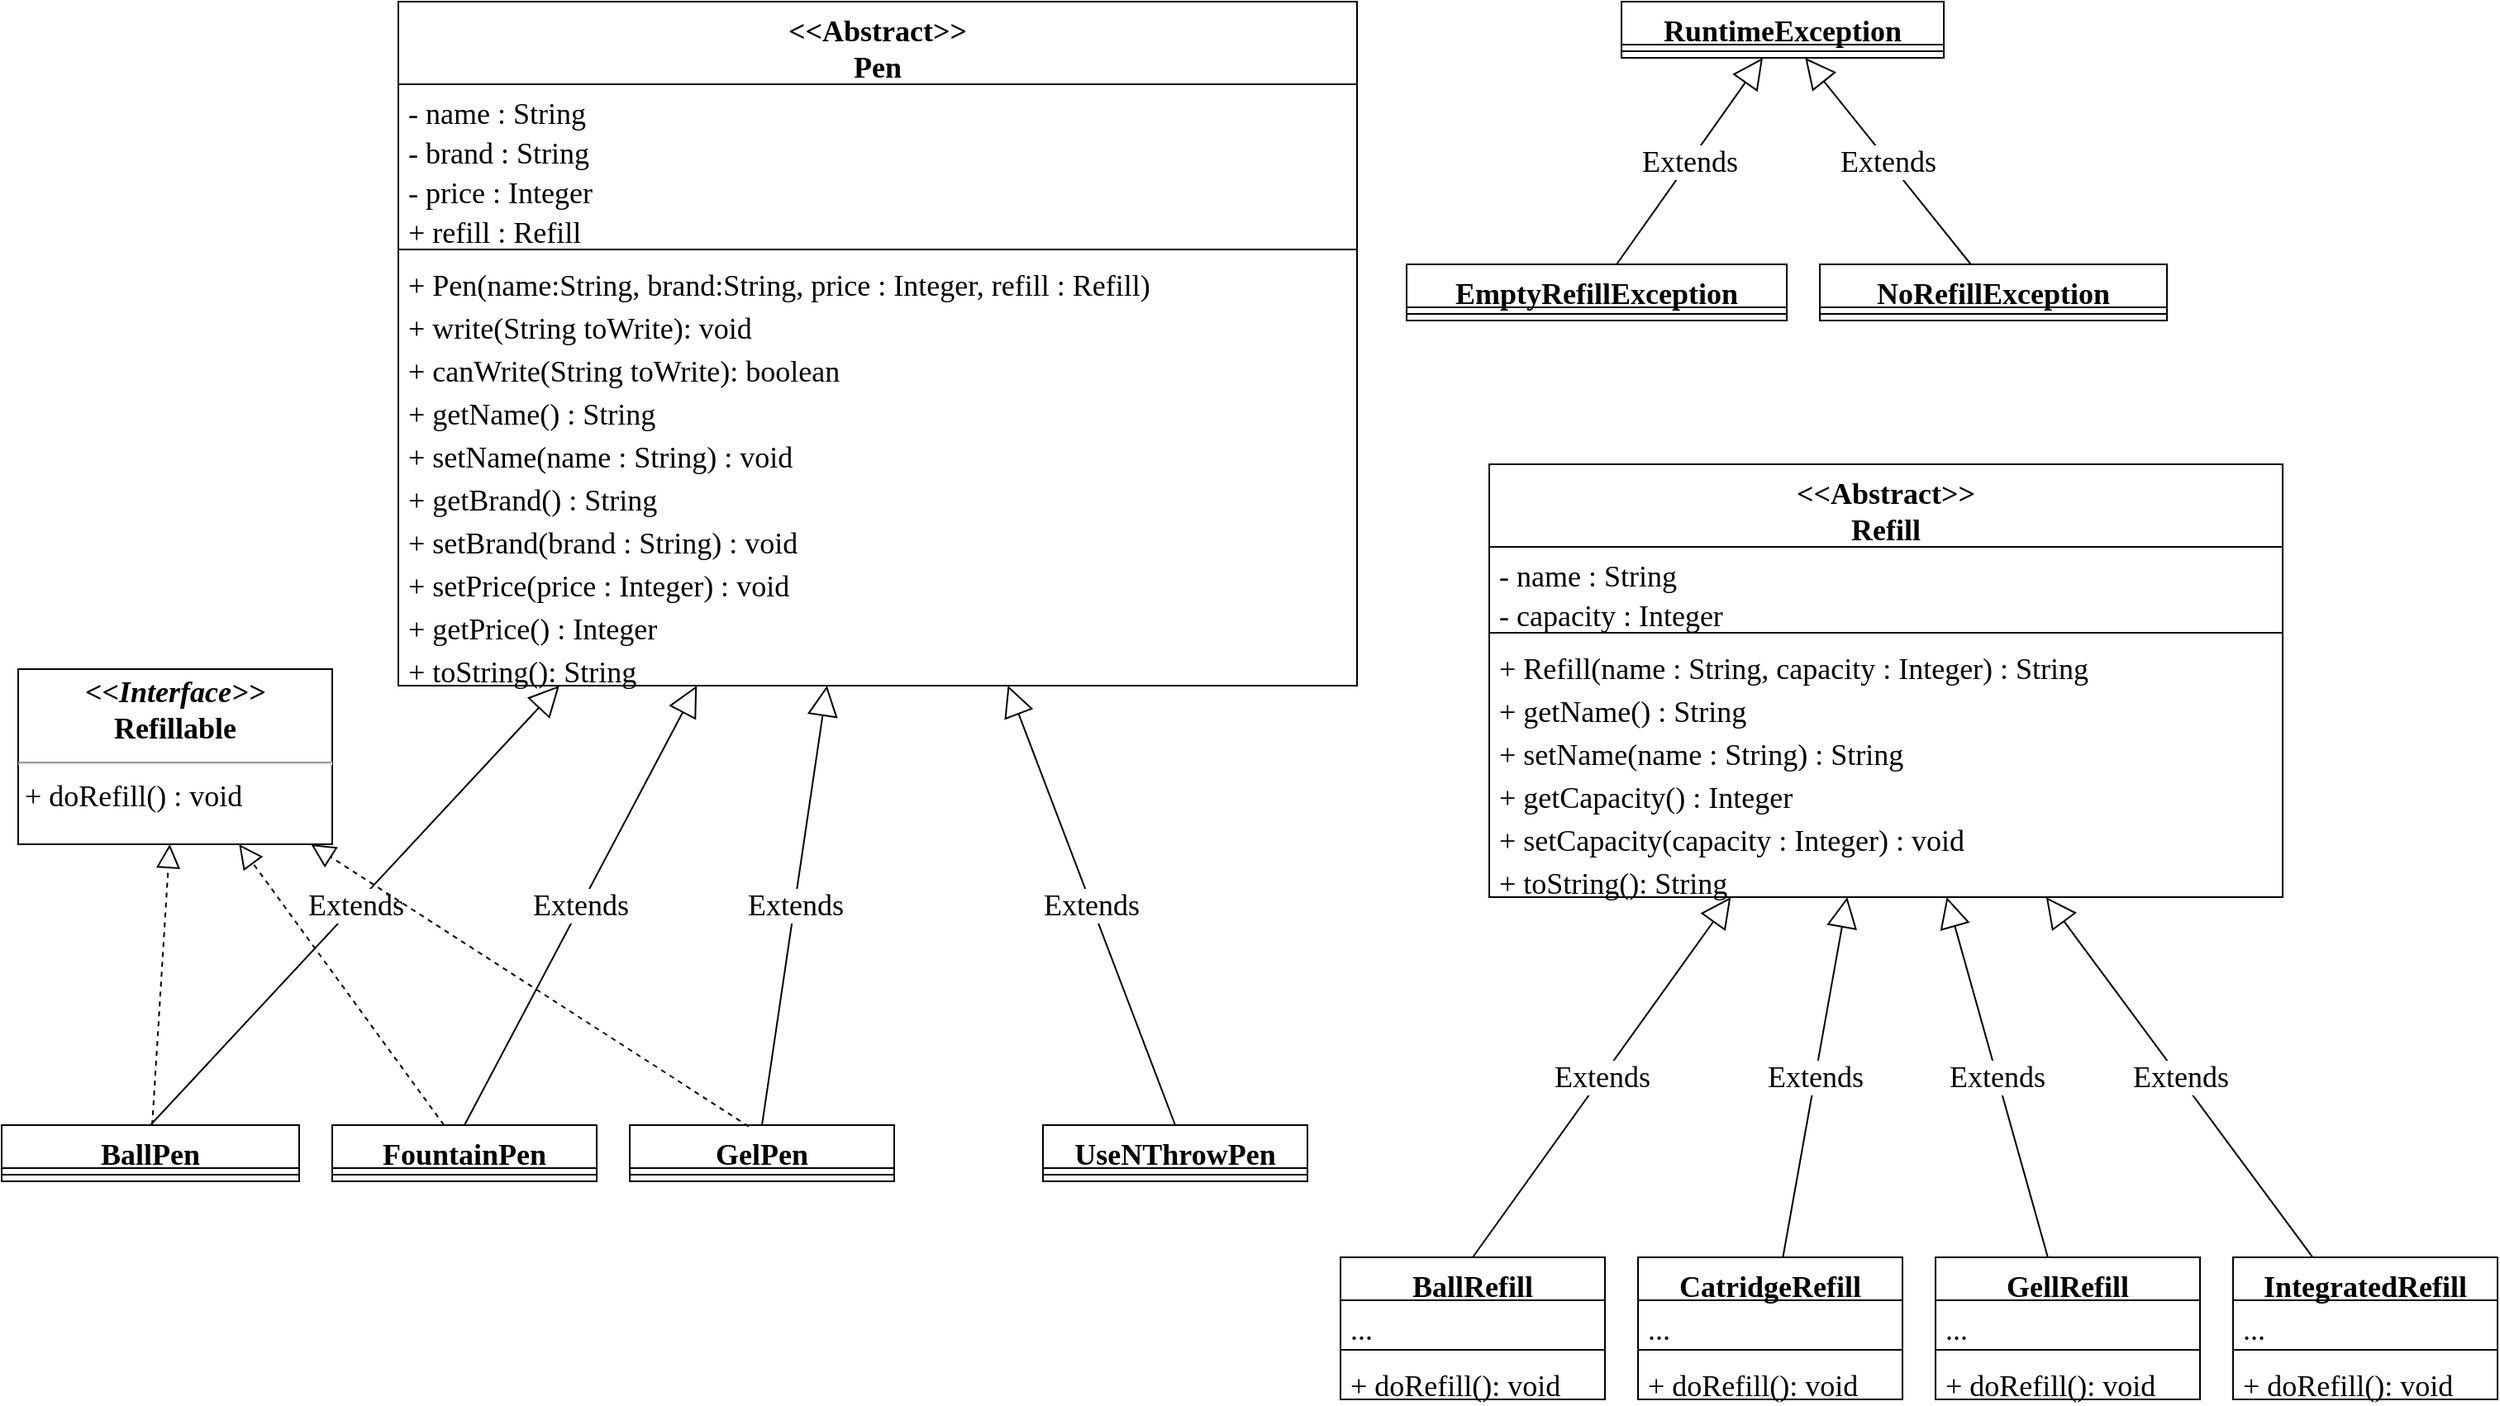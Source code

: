 <mxfile version="20.8.23" type="github">
  <diagram name="Page-1" id="5PYsFLLrcf5LegHmqbu3">
    <mxGraphModel dx="2206" dy="1163" grid="1" gridSize="10" guides="1" tooltips="1" connect="1" arrows="1" fold="1" page="1" pageScale="1" pageWidth="850" pageHeight="1100" math="0" shadow="0">
      <root>
        <mxCell id="0" />
        <mxCell id="1" parent="0" />
        <mxCell id="UVRq8ia7U5ipdbFmCf5v-1" value="&lt;&lt;Abstract&gt;&gt;&#xa;Pen" style="swimlane;fontStyle=1;align=center;verticalAlign=top;childLayout=stackLayout;horizontal=1;startSize=50;horizontalStack=0;resizeParent=1;resizeParentMax=0;resizeLast=0;collapsible=1;marginBottom=0;fontFamily=Verdana;fontSize=18;" parent="1" vertex="1">
          <mxGeometry x="400" y="40" width="580" height="414" as="geometry" />
        </mxCell>
        <mxCell id="UVRq8ia7U5ipdbFmCf5v-2" value="- name : String" style="text;strokeColor=none;fillColor=none;align=left;verticalAlign=top;spacingLeft=4;spacingRight=4;overflow=hidden;rotatable=0;points=[[0,0.5],[1,0.5]];portConstraint=eastwest;fontFamily=Verdana;fontSize=18;" parent="UVRq8ia7U5ipdbFmCf5v-1" vertex="1">
          <mxGeometry y="50" width="580" height="24" as="geometry" />
        </mxCell>
        <mxCell id="UVRq8ia7U5ipdbFmCf5v-6" value="- brand : String" style="text;strokeColor=none;fillColor=none;align=left;verticalAlign=top;spacingLeft=4;spacingRight=4;overflow=hidden;rotatable=0;points=[[0,0.5],[1,0.5]];portConstraint=eastwest;fontFamily=Verdana;fontSize=18;" parent="UVRq8ia7U5ipdbFmCf5v-1" vertex="1">
          <mxGeometry y="74" width="580" height="24" as="geometry" />
        </mxCell>
        <mxCell id="UVRq8ia7U5ipdbFmCf5v-9" value="- price : Integer" style="text;strokeColor=none;fillColor=none;align=left;verticalAlign=top;spacingLeft=4;spacingRight=4;overflow=hidden;rotatable=0;points=[[0,0.5],[1,0.5]];portConstraint=eastwest;fontFamily=Verdana;fontSize=18;" parent="UVRq8ia7U5ipdbFmCf5v-1" vertex="1">
          <mxGeometry y="98" width="580" height="24" as="geometry" />
        </mxCell>
        <mxCell id="UVRq8ia7U5ipdbFmCf5v-7" value="+ refill : Refill" style="text;strokeColor=none;fillColor=none;align=left;verticalAlign=top;spacingLeft=4;spacingRight=4;overflow=hidden;rotatable=0;points=[[0,0.5],[1,0.5]];portConstraint=eastwest;fontFamily=Verdana;fontSize=18;" parent="UVRq8ia7U5ipdbFmCf5v-1" vertex="1">
          <mxGeometry y="122" width="580" height="24" as="geometry" />
        </mxCell>
        <mxCell id="UVRq8ia7U5ipdbFmCf5v-3" value="" style="line;strokeWidth=1;fillColor=none;align=left;verticalAlign=middle;spacingTop=-1;spacingLeft=3;spacingRight=3;rotatable=0;labelPosition=right;points=[];portConstraint=eastwest;strokeColor=inherit;fontFamily=Verdana;fontSize=18;" parent="UVRq8ia7U5ipdbFmCf5v-1" vertex="1">
          <mxGeometry y="146" width="580" height="8" as="geometry" />
        </mxCell>
        <mxCell id="Yz0xnHHeIeZ-wLIu7A6q-3" value="+ Pen(name:String, brand:String, price : Integer, refill : Refill)" style="text;strokeColor=none;fillColor=none;align=left;verticalAlign=top;spacingLeft=4;spacingRight=4;overflow=hidden;rotatable=0;points=[[0,0.5],[1,0.5]];portConstraint=eastwest;fontFamily=Verdana;fontSize=18;" parent="UVRq8ia7U5ipdbFmCf5v-1" vertex="1">
          <mxGeometry y="154" width="580" height="26" as="geometry" />
        </mxCell>
        <mxCell id="Yz0xnHHeIeZ-wLIu7A6q-1" value="+ write(String toWrite): void" style="text;strokeColor=none;fillColor=none;align=left;verticalAlign=top;spacingLeft=4;spacingRight=4;overflow=hidden;rotatable=0;points=[[0,0.5],[1,0.5]];portConstraint=eastwest;fontFamily=Verdana;fontSize=18;" parent="UVRq8ia7U5ipdbFmCf5v-1" vertex="1">
          <mxGeometry y="180" width="580" height="26" as="geometry" />
        </mxCell>
        <mxCell id="Yz0xnHHeIeZ-wLIu7A6q-2" value="+ canWrite(String toWrite): boolean" style="text;strokeColor=none;fillColor=none;align=left;verticalAlign=top;spacingLeft=4;spacingRight=4;overflow=hidden;rotatable=0;points=[[0,0.5],[1,0.5]];portConstraint=eastwest;fontFamily=Verdana;fontSize=18;" parent="UVRq8ia7U5ipdbFmCf5v-1" vertex="1">
          <mxGeometry y="206" width="580" height="26" as="geometry" />
        </mxCell>
        <mxCell id="Yz0xnHHeIeZ-wLIu7A6q-7" value="+ getName() : String" style="text;strokeColor=none;fillColor=none;align=left;verticalAlign=top;spacingLeft=4;spacingRight=4;overflow=hidden;rotatable=0;points=[[0,0.5],[1,0.5]];portConstraint=eastwest;fontFamily=Verdana;fontSize=18;" parent="UVRq8ia7U5ipdbFmCf5v-1" vertex="1">
          <mxGeometry y="232" width="580" height="26" as="geometry" />
        </mxCell>
        <mxCell id="UVRq8ia7U5ipdbFmCf5v-10" value="+ setName(name : String) : void" style="text;strokeColor=none;fillColor=none;align=left;verticalAlign=top;spacingLeft=4;spacingRight=4;overflow=hidden;rotatable=0;points=[[0,0.5],[1,0.5]];portConstraint=eastwest;fontFamily=Verdana;fontSize=18;" parent="UVRq8ia7U5ipdbFmCf5v-1" vertex="1">
          <mxGeometry y="258" width="580" height="26" as="geometry" />
        </mxCell>
        <mxCell id="Yz0xnHHeIeZ-wLIu7A6q-8" value="+ getBrand() : String" style="text;strokeColor=none;fillColor=none;align=left;verticalAlign=top;spacingLeft=4;spacingRight=4;overflow=hidden;rotatable=0;points=[[0,0.5],[1,0.5]];portConstraint=eastwest;fontFamily=Verdana;fontSize=18;" parent="UVRq8ia7U5ipdbFmCf5v-1" vertex="1">
          <mxGeometry y="284" width="580" height="26" as="geometry" />
        </mxCell>
        <mxCell id="Yz0xnHHeIeZ-wLIu7A6q-10" value="+ setBrand(brand : String) : void" style="text;strokeColor=none;fillColor=none;align=left;verticalAlign=top;spacingLeft=4;spacingRight=4;overflow=hidden;rotatable=0;points=[[0,0.5],[1,0.5]];portConstraint=eastwest;fontFamily=Verdana;fontSize=18;" parent="UVRq8ia7U5ipdbFmCf5v-1" vertex="1">
          <mxGeometry y="310" width="580" height="26" as="geometry" />
        </mxCell>
        <mxCell id="Yz0xnHHeIeZ-wLIu7A6q-11" value="+ setPrice(price : Integer) : void" style="text;strokeColor=none;fillColor=none;align=left;verticalAlign=top;spacingLeft=4;spacingRight=4;overflow=hidden;rotatable=0;points=[[0,0.5],[1,0.5]];portConstraint=eastwest;fontFamily=Verdana;fontSize=18;" parent="UVRq8ia7U5ipdbFmCf5v-1" vertex="1">
          <mxGeometry y="336" width="580" height="26" as="geometry" />
        </mxCell>
        <mxCell id="Yz0xnHHeIeZ-wLIu7A6q-9" value="+ getPrice() : Integer" style="text;strokeColor=none;fillColor=none;align=left;verticalAlign=top;spacingLeft=4;spacingRight=4;overflow=hidden;rotatable=0;points=[[0,0.5],[1,0.5]];portConstraint=eastwest;fontFamily=Verdana;fontSize=18;" parent="UVRq8ia7U5ipdbFmCf5v-1" vertex="1">
          <mxGeometry y="362" width="580" height="26" as="geometry" />
        </mxCell>
        <mxCell id="UVRq8ia7U5ipdbFmCf5v-11" value="+ toString(): String" style="text;strokeColor=none;fillColor=none;align=left;verticalAlign=top;spacingLeft=4;spacingRight=4;overflow=hidden;rotatable=0;points=[[0,0.5],[1,0.5]];portConstraint=eastwest;fontFamily=Verdana;fontSize=18;" parent="UVRq8ia7U5ipdbFmCf5v-1" vertex="1">
          <mxGeometry y="388" width="580" height="26" as="geometry" />
        </mxCell>
        <mxCell id="UVRq8ia7U5ipdbFmCf5v-12" value="BallPen" style="swimlane;fontStyle=1;align=center;verticalAlign=top;childLayout=stackLayout;horizontal=1;startSize=26;horizontalStack=0;resizeParent=1;resizeParentMax=0;resizeLast=0;collapsible=1;marginBottom=0;fontFamily=Verdana;fontSize=18;" parent="1" vertex="1">
          <mxGeometry x="160" y="720" width="180" height="34" as="geometry" />
        </mxCell>
        <mxCell id="UVRq8ia7U5ipdbFmCf5v-14" value="" style="line;strokeWidth=1;fillColor=none;align=left;verticalAlign=middle;spacingTop=-1;spacingLeft=3;spacingRight=3;rotatable=0;labelPosition=right;points=[];portConstraint=eastwest;strokeColor=inherit;fontFamily=Verdana;fontSize=18;" parent="UVRq8ia7U5ipdbFmCf5v-12" vertex="1">
          <mxGeometry y="26" width="180" height="8" as="geometry" />
        </mxCell>
        <mxCell id="UVRq8ia7U5ipdbFmCf5v-16" value="Extends" style="endArrow=block;endSize=16;endFill=0;html=1;rounded=0;exitX=0.5;exitY=0;exitDx=0;exitDy=0;fontFamily=Verdana;fontSize=18;" parent="1" source="UVRq8ia7U5ipdbFmCf5v-12" target="UVRq8ia7U5ipdbFmCf5v-1" edge="1">
          <mxGeometry width="160" relative="1" as="geometry">
            <mxPoint x="90" y="570" as="sourcePoint" />
            <mxPoint x="250" y="570" as="targetPoint" />
          </mxGeometry>
        </mxCell>
        <mxCell id="UVRq8ia7U5ipdbFmCf5v-17" value="FountainPen" style="swimlane;fontStyle=1;align=center;verticalAlign=top;childLayout=stackLayout;horizontal=1;startSize=26;horizontalStack=0;resizeParent=1;resizeParentMax=0;resizeLast=0;collapsible=1;marginBottom=0;fontFamily=Verdana;fontSize=18;" parent="1" vertex="1">
          <mxGeometry x="360" y="720" width="160" height="34" as="geometry" />
        </mxCell>
        <mxCell id="UVRq8ia7U5ipdbFmCf5v-19" value="" style="line;strokeWidth=1;fillColor=none;align=left;verticalAlign=middle;spacingTop=-1;spacingLeft=3;spacingRight=3;rotatable=0;labelPosition=right;points=[];portConstraint=eastwest;strokeColor=inherit;fontFamily=Verdana;fontSize=18;" parent="UVRq8ia7U5ipdbFmCf5v-17" vertex="1">
          <mxGeometry y="26" width="160" height="8" as="geometry" />
        </mxCell>
        <mxCell id="UVRq8ia7U5ipdbFmCf5v-21" value="GelPen" style="swimlane;fontStyle=1;align=center;verticalAlign=top;childLayout=stackLayout;horizontal=1;startSize=26;horizontalStack=0;resizeParent=1;resizeParentMax=0;resizeLast=0;collapsible=1;marginBottom=0;fontFamily=Verdana;fontSize=18;" parent="1" vertex="1">
          <mxGeometry x="540" y="720" width="160" height="34" as="geometry" />
        </mxCell>
        <mxCell id="UVRq8ia7U5ipdbFmCf5v-23" value="" style="line;strokeWidth=1;fillColor=none;align=left;verticalAlign=middle;spacingTop=-1;spacingLeft=3;spacingRight=3;rotatable=0;labelPosition=right;points=[];portConstraint=eastwest;strokeColor=inherit;fontFamily=Verdana;fontSize=18;" parent="UVRq8ia7U5ipdbFmCf5v-21" vertex="1">
          <mxGeometry y="26" width="160" height="8" as="geometry" />
        </mxCell>
        <mxCell id="UVRq8ia7U5ipdbFmCf5v-25" value="UseNThrowPen" style="swimlane;fontStyle=1;align=center;verticalAlign=top;childLayout=stackLayout;horizontal=1;startSize=26;horizontalStack=0;resizeParent=1;resizeParentMax=0;resizeLast=0;collapsible=1;marginBottom=0;fontFamily=Verdana;fontSize=18;" parent="1" vertex="1">
          <mxGeometry x="790" y="720" width="160" height="34" as="geometry" />
        </mxCell>
        <mxCell id="UVRq8ia7U5ipdbFmCf5v-27" value="" style="line;strokeWidth=1;fillColor=none;align=left;verticalAlign=middle;spacingTop=-1;spacingLeft=3;spacingRight=3;rotatable=0;labelPosition=right;points=[];portConstraint=eastwest;strokeColor=inherit;fontFamily=Verdana;fontSize=18;" parent="UVRq8ia7U5ipdbFmCf5v-25" vertex="1">
          <mxGeometry y="26" width="160" height="8" as="geometry" />
        </mxCell>
        <mxCell id="UVRq8ia7U5ipdbFmCf5v-29" value="Extends" style="endArrow=block;endSize=16;endFill=0;html=1;rounded=0;exitX=0.5;exitY=0;exitDx=0;exitDy=0;fontFamily=Verdana;fontSize=18;" parent="1" source="UVRq8ia7U5ipdbFmCf5v-17" target="UVRq8ia7U5ipdbFmCf5v-1" edge="1">
          <mxGeometry width="160" relative="1" as="geometry">
            <mxPoint x="240" y="430" as="sourcePoint" />
            <mxPoint x="720" y="290" as="targetPoint" />
          </mxGeometry>
        </mxCell>
        <mxCell id="UVRq8ia7U5ipdbFmCf5v-30" value="Extends" style="endArrow=block;endSize=16;endFill=0;html=1;rounded=0;fontFamily=Verdana;exitX=0.5;exitY=0;exitDx=0;exitDy=0;fontSize=18;" parent="1" source="UVRq8ia7U5ipdbFmCf5v-21" target="UVRq8ia7U5ipdbFmCf5v-1" edge="1">
          <mxGeometry width="160" relative="1" as="geometry">
            <mxPoint x="560" y="410" as="sourcePoint" />
            <mxPoint x="400" y="260" as="targetPoint" />
          </mxGeometry>
        </mxCell>
        <mxCell id="UVRq8ia7U5ipdbFmCf5v-31" value="Extends" style="endArrow=block;endSize=16;endFill=0;html=1;rounded=0;fontFamily=Verdana;exitX=0.5;exitY=0;exitDx=0;exitDy=0;fontSize=18;" parent="1" source="UVRq8ia7U5ipdbFmCf5v-25" target="UVRq8ia7U5ipdbFmCf5v-1" edge="1">
          <mxGeometry width="160" relative="1" as="geometry">
            <mxPoint x="740" y="410" as="sourcePoint" />
            <mxPoint x="731" y="262" as="targetPoint" />
          </mxGeometry>
        </mxCell>
        <mxCell id="UVRq8ia7U5ipdbFmCf5v-34" value="&lt;p style=&quot;margin: 4px 0px 0px; text-align: center; font-size: 18px;&quot;&gt;&lt;i style=&quot;font-size: 18px;&quot;&gt;&lt;b style=&quot;font-size: 18px;&quot;&gt;&amp;lt;&amp;lt;Interface&amp;gt;&amp;gt;&lt;/b&gt;&lt;/i&gt;&lt;br style=&quot;font-size: 18px;&quot;&gt;&lt;b style=&quot;font-size: 18px;&quot;&gt;Refillable&lt;/b&gt;&lt;/p&gt;&lt;hr style=&quot;font-size: 18px;&quot;&gt;&lt;p style=&quot;margin: 0px 0px 0px 4px; font-size: 18px;&quot;&gt;+ doRefill() : void&lt;br style=&quot;font-size: 18px;&quot;&gt;&lt;br style=&quot;font-size: 18px;&quot;&gt;&lt;/p&gt;" style="verticalAlign=top;align=left;overflow=fill;fontSize=18;fontFamily=Verdana;html=1;" parent="1" vertex="1">
          <mxGeometry x="170" y="444" width="190" height="106" as="geometry" />
        </mxCell>
        <mxCell id="UVRq8ia7U5ipdbFmCf5v-35" value="" style="endArrow=block;dashed=1;endFill=0;endSize=12;html=1;rounded=0;fontFamily=Verdana;fontSize=18;" parent="1" source="UVRq8ia7U5ipdbFmCf5v-12" target="UVRq8ia7U5ipdbFmCf5v-34" edge="1">
          <mxGeometry width="160" relative="1" as="geometry">
            <mxPoint x="340" y="390" as="sourcePoint" />
            <mxPoint x="500" y="390" as="targetPoint" />
          </mxGeometry>
        </mxCell>
        <mxCell id="UVRq8ia7U5ipdbFmCf5v-37" value="" style="endArrow=block;dashed=1;endFill=0;endSize=12;html=1;rounded=0;fontFamily=Verdana;fontSize=18;" parent="1" source="UVRq8ia7U5ipdbFmCf5v-17" target="UVRq8ia7U5ipdbFmCf5v-34" edge="1">
          <mxGeometry width="160" relative="1" as="geometry">
            <mxPoint x="400" y="410" as="sourcePoint" />
            <mxPoint x="500" y="390" as="targetPoint" />
          </mxGeometry>
        </mxCell>
        <mxCell id="UVRq8ia7U5ipdbFmCf5v-38" value="" style="endArrow=block;dashed=1;endFill=0;endSize=12;html=1;rounded=0;exitX=0.45;exitY=0.023;exitDx=0;exitDy=0;exitPerimeter=0;fontFamily=Verdana;fontSize=18;" parent="1" source="UVRq8ia7U5ipdbFmCf5v-21" target="UVRq8ia7U5ipdbFmCf5v-34" edge="1">
          <mxGeometry width="160" relative="1" as="geometry">
            <mxPoint x="340" y="390" as="sourcePoint" />
            <mxPoint x="190" y="110" as="targetPoint" />
          </mxGeometry>
        </mxCell>
        <mxCell id="UVRq8ia7U5ipdbFmCf5v-41" value="&lt;&lt;Abstract&gt;&gt;&#xa;Refill" style="swimlane;fontStyle=1;align=center;verticalAlign=top;childLayout=stackLayout;horizontal=1;startSize=50;horizontalStack=0;resizeParent=1;resizeParentMax=0;resizeLast=0;collapsible=1;marginBottom=0;fontFamily=Verdana;fontSize=18;" parent="1" vertex="1">
          <mxGeometry x="1060" y="320" width="480" height="262" as="geometry" />
        </mxCell>
        <mxCell id="UVRq8ia7U5ipdbFmCf5v-42" value="- name : String&#xa;" style="text;strokeColor=none;fillColor=none;align=left;verticalAlign=top;spacingLeft=4;spacingRight=4;overflow=hidden;rotatable=0;points=[[0,0.5],[1,0.5]];portConstraint=eastwest;fontFamily=Verdana;fontSize=18;" parent="UVRq8ia7U5ipdbFmCf5v-41" vertex="1">
          <mxGeometry y="50" width="480" height="24" as="geometry" />
        </mxCell>
        <mxCell id="Yz0xnHHeIeZ-wLIu7A6q-12" value="- capacity : Integer" style="text;strokeColor=none;fillColor=none;align=left;verticalAlign=top;spacingLeft=4;spacingRight=4;overflow=hidden;rotatable=0;points=[[0,0.5],[1,0.5]];portConstraint=eastwest;fontFamily=Verdana;fontSize=18;" parent="UVRq8ia7U5ipdbFmCf5v-41" vertex="1">
          <mxGeometry y="74" width="480" height="24" as="geometry" />
        </mxCell>
        <mxCell id="UVRq8ia7U5ipdbFmCf5v-46" value="" style="line;strokeWidth=1;fillColor=none;align=left;verticalAlign=middle;spacingTop=-1;spacingLeft=3;spacingRight=3;rotatable=0;labelPosition=right;points=[];portConstraint=eastwest;strokeColor=inherit;fontFamily=Verdana;fontSize=18;" parent="UVRq8ia7U5ipdbFmCf5v-41" vertex="1">
          <mxGeometry y="98" width="480" height="8" as="geometry" />
        </mxCell>
        <mxCell id="UVRq8ia7U5ipdbFmCf5v-47" value="+ Refill(name : String, capacity : Integer) : String " style="text;strokeColor=none;fillColor=none;align=left;verticalAlign=top;spacingLeft=4;spacingRight=4;overflow=hidden;rotatable=0;points=[[0,0.5],[1,0.5]];portConstraint=eastwest;fontFamily=Verdana;fontSize=18;" parent="UVRq8ia7U5ipdbFmCf5v-41" vertex="1">
          <mxGeometry y="106" width="480" height="26" as="geometry" />
        </mxCell>
        <mxCell id="Yz0xnHHeIeZ-wLIu7A6q-16" value="+ getName() : String " style="text;strokeColor=none;fillColor=none;align=left;verticalAlign=top;spacingLeft=4;spacingRight=4;overflow=hidden;rotatable=0;points=[[0,0.5],[1,0.5]];portConstraint=eastwest;fontFamily=Verdana;fontSize=18;" parent="UVRq8ia7U5ipdbFmCf5v-41" vertex="1">
          <mxGeometry y="132" width="480" height="26" as="geometry" />
        </mxCell>
        <mxCell id="Yz0xnHHeIeZ-wLIu7A6q-13" value="+ setName(name : String) : String " style="text;strokeColor=none;fillColor=none;align=left;verticalAlign=top;spacingLeft=4;spacingRight=4;overflow=hidden;rotatable=0;points=[[0,0.5],[1,0.5]];portConstraint=eastwest;fontFamily=Verdana;fontSize=18;" parent="UVRq8ia7U5ipdbFmCf5v-41" vertex="1">
          <mxGeometry y="158" width="480" height="26" as="geometry" />
        </mxCell>
        <mxCell id="Yz0xnHHeIeZ-wLIu7A6q-14" value="+ getCapacity() : Integer " style="text;strokeColor=none;fillColor=none;align=left;verticalAlign=top;spacingLeft=4;spacingRight=4;overflow=hidden;rotatable=0;points=[[0,0.5],[1,0.5]];portConstraint=eastwest;fontFamily=Verdana;fontSize=18;" parent="UVRq8ia7U5ipdbFmCf5v-41" vertex="1">
          <mxGeometry y="184" width="480" height="26" as="geometry" />
        </mxCell>
        <mxCell id="Yz0xnHHeIeZ-wLIu7A6q-15" value="+ setCapacity(capacity : Integer) : void " style="text;strokeColor=none;fillColor=none;align=left;verticalAlign=top;spacingLeft=4;spacingRight=4;overflow=hidden;rotatable=0;points=[[0,0.5],[1,0.5]];portConstraint=eastwest;fontFamily=Verdana;fontSize=18;" parent="UVRq8ia7U5ipdbFmCf5v-41" vertex="1">
          <mxGeometry y="210" width="480" height="26" as="geometry" />
        </mxCell>
        <mxCell id="UVRq8ia7U5ipdbFmCf5v-48" value="+ toString(): String" style="text;strokeColor=none;fillColor=none;align=left;verticalAlign=top;spacingLeft=4;spacingRight=4;overflow=hidden;rotatable=0;points=[[0,0.5],[1,0.5]];portConstraint=eastwest;fontFamily=Verdana;fontSize=18;" parent="UVRq8ia7U5ipdbFmCf5v-41" vertex="1">
          <mxGeometry y="236" width="480" height="26" as="geometry" />
        </mxCell>
        <mxCell id="UVRq8ia7U5ipdbFmCf5v-49" value="BallRefill" style="swimlane;fontStyle=1;align=center;verticalAlign=top;childLayout=stackLayout;horizontal=1;startSize=26;horizontalStack=0;resizeParent=1;resizeParentMax=0;resizeLast=0;collapsible=1;marginBottom=0;fontFamily=Verdana;fontSize=18;" parent="1" vertex="1">
          <mxGeometry x="970" y="800" width="160" height="86" as="geometry" />
        </mxCell>
        <mxCell id="UVRq8ia7U5ipdbFmCf5v-50" value="..." style="text;strokeColor=none;fillColor=none;align=left;verticalAlign=top;spacingLeft=4;spacingRight=4;overflow=hidden;rotatable=0;points=[[0,0.5],[1,0.5]];portConstraint=eastwest;fontFamily=Verdana;fontSize=18;" parent="UVRq8ia7U5ipdbFmCf5v-49" vertex="1">
          <mxGeometry y="26" width="160" height="26" as="geometry" />
        </mxCell>
        <mxCell id="UVRq8ia7U5ipdbFmCf5v-51" value="" style="line;strokeWidth=1;fillColor=none;align=left;verticalAlign=middle;spacingTop=-1;spacingLeft=3;spacingRight=3;rotatable=0;labelPosition=right;points=[];portConstraint=eastwest;strokeColor=inherit;fontFamily=Verdana;fontSize=18;" parent="UVRq8ia7U5ipdbFmCf5v-49" vertex="1">
          <mxGeometry y="52" width="160" height="8" as="geometry" />
        </mxCell>
        <mxCell id="UVRq8ia7U5ipdbFmCf5v-52" value="+ doRefill(): void" style="text;strokeColor=none;fillColor=none;align=left;verticalAlign=top;spacingLeft=4;spacingRight=4;overflow=hidden;rotatable=0;points=[[0,0.5],[1,0.5]];portConstraint=eastwest;fontFamily=Verdana;fontSize=18;" parent="UVRq8ia7U5ipdbFmCf5v-49" vertex="1">
          <mxGeometry y="60" width="160" height="26" as="geometry" />
        </mxCell>
        <mxCell id="UVRq8ia7U5ipdbFmCf5v-53" value="Extends" style="endArrow=block;endSize=16;endFill=0;html=1;rounded=0;exitX=0.5;exitY=0;exitDx=0;exitDy=0;fontFamily=Verdana;fontSize=18;" parent="1" source="UVRq8ia7U5ipdbFmCf5v-49" target="UVRq8ia7U5ipdbFmCf5v-41" edge="1">
          <mxGeometry width="160" relative="1" as="geometry">
            <mxPoint x="1490" y="560" as="sourcePoint" />
            <mxPoint x="1650" y="560" as="targetPoint" />
          </mxGeometry>
        </mxCell>
        <mxCell id="UVRq8ia7U5ipdbFmCf5v-54" value="CatridgeRefill" style="swimlane;fontStyle=1;align=center;verticalAlign=top;childLayout=stackLayout;horizontal=1;startSize=26;horizontalStack=0;resizeParent=1;resizeParentMax=0;resizeLast=0;collapsible=1;marginBottom=0;fontFamily=Verdana;fontSize=18;" parent="1" vertex="1">
          <mxGeometry x="1150" y="800" width="160" height="86" as="geometry" />
        </mxCell>
        <mxCell id="UVRq8ia7U5ipdbFmCf5v-55" value="..." style="text;strokeColor=none;fillColor=none;align=left;verticalAlign=top;spacingLeft=4;spacingRight=4;overflow=hidden;rotatable=0;points=[[0,0.5],[1,0.5]];portConstraint=eastwest;fontFamily=Verdana;fontSize=18;" parent="UVRq8ia7U5ipdbFmCf5v-54" vertex="1">
          <mxGeometry y="26" width="160" height="26" as="geometry" />
        </mxCell>
        <mxCell id="UVRq8ia7U5ipdbFmCf5v-56" value="" style="line;strokeWidth=1;fillColor=none;align=left;verticalAlign=middle;spacingTop=-1;spacingLeft=3;spacingRight=3;rotatable=0;labelPosition=right;points=[];portConstraint=eastwest;strokeColor=inherit;fontFamily=Verdana;fontSize=18;" parent="UVRq8ia7U5ipdbFmCf5v-54" vertex="1">
          <mxGeometry y="52" width="160" height="8" as="geometry" />
        </mxCell>
        <mxCell id="UVRq8ia7U5ipdbFmCf5v-57" value="+ doRefill(): void" style="text;strokeColor=none;fillColor=none;align=left;verticalAlign=top;spacingLeft=4;spacingRight=4;overflow=hidden;rotatable=0;points=[[0,0.5],[1,0.5]];portConstraint=eastwest;fontFamily=Verdana;fontSize=18;" parent="UVRq8ia7U5ipdbFmCf5v-54" vertex="1">
          <mxGeometry y="60" width="160" height="26" as="geometry" />
        </mxCell>
        <mxCell id="UVRq8ia7U5ipdbFmCf5v-58" value="GellRefill" style="swimlane;fontStyle=1;align=center;verticalAlign=top;childLayout=stackLayout;horizontal=1;startSize=26;horizontalStack=0;resizeParent=1;resizeParentMax=0;resizeLast=0;collapsible=1;marginBottom=0;fontFamily=Verdana;fontSize=18;" parent="1" vertex="1">
          <mxGeometry x="1330" y="800" width="160" height="86" as="geometry" />
        </mxCell>
        <mxCell id="UVRq8ia7U5ipdbFmCf5v-59" value="..." style="text;strokeColor=none;fillColor=none;align=left;verticalAlign=top;spacingLeft=4;spacingRight=4;overflow=hidden;rotatable=0;points=[[0,0.5],[1,0.5]];portConstraint=eastwest;fontFamily=Verdana;fontSize=18;" parent="UVRq8ia7U5ipdbFmCf5v-58" vertex="1">
          <mxGeometry y="26" width="160" height="26" as="geometry" />
        </mxCell>
        <mxCell id="UVRq8ia7U5ipdbFmCf5v-60" value="" style="line;strokeWidth=1;fillColor=none;align=left;verticalAlign=middle;spacingTop=-1;spacingLeft=3;spacingRight=3;rotatable=0;labelPosition=right;points=[];portConstraint=eastwest;strokeColor=inherit;fontFamily=Verdana;fontSize=18;" parent="UVRq8ia7U5ipdbFmCf5v-58" vertex="1">
          <mxGeometry y="52" width="160" height="8" as="geometry" />
        </mxCell>
        <mxCell id="UVRq8ia7U5ipdbFmCf5v-61" value="+ doRefill(): void" style="text;strokeColor=none;fillColor=none;align=left;verticalAlign=top;spacingLeft=4;spacingRight=4;overflow=hidden;rotatable=0;points=[[0,0.5],[1,0.5]];portConstraint=eastwest;fontFamily=Verdana;fontSize=18;" parent="UVRq8ia7U5ipdbFmCf5v-58" vertex="1">
          <mxGeometry y="60" width="160" height="26" as="geometry" />
        </mxCell>
        <mxCell id="UVRq8ia7U5ipdbFmCf5v-62" value="IntegratedRefill" style="swimlane;fontStyle=1;align=center;verticalAlign=top;childLayout=stackLayout;horizontal=1;startSize=26;horizontalStack=0;resizeParent=1;resizeParentMax=0;resizeLast=0;collapsible=1;marginBottom=0;fontFamily=Verdana;fontSize=18;" parent="1" vertex="1">
          <mxGeometry x="1510" y="800" width="160" height="86" as="geometry" />
        </mxCell>
        <mxCell id="UVRq8ia7U5ipdbFmCf5v-63" value="..." style="text;strokeColor=none;fillColor=none;align=left;verticalAlign=top;spacingLeft=4;spacingRight=4;overflow=hidden;rotatable=0;points=[[0,0.5],[1,0.5]];portConstraint=eastwest;fontFamily=Verdana;fontSize=18;" parent="UVRq8ia7U5ipdbFmCf5v-62" vertex="1">
          <mxGeometry y="26" width="160" height="26" as="geometry" />
        </mxCell>
        <mxCell id="UVRq8ia7U5ipdbFmCf5v-64" value="" style="line;strokeWidth=1;fillColor=none;align=left;verticalAlign=middle;spacingTop=-1;spacingLeft=3;spacingRight=3;rotatable=0;labelPosition=right;points=[];portConstraint=eastwest;strokeColor=inherit;fontFamily=Verdana;fontSize=18;" parent="UVRq8ia7U5ipdbFmCf5v-62" vertex="1">
          <mxGeometry y="52" width="160" height="8" as="geometry" />
        </mxCell>
        <mxCell id="UVRq8ia7U5ipdbFmCf5v-65" value="+ doRefill(): void" style="text;strokeColor=none;fillColor=none;align=left;verticalAlign=top;spacingLeft=4;spacingRight=4;overflow=hidden;rotatable=0;points=[[0,0.5],[1,0.5]];portConstraint=eastwest;fontFamily=Verdana;fontSize=18;" parent="UVRq8ia7U5ipdbFmCf5v-62" vertex="1">
          <mxGeometry y="60" width="160" height="26" as="geometry" />
        </mxCell>
        <mxCell id="UVRq8ia7U5ipdbFmCf5v-66" value="Extends" style="endArrow=block;endSize=16;endFill=0;html=1;rounded=0;fontFamily=Verdana;fontSize=18;" parent="1" source="UVRq8ia7U5ipdbFmCf5v-54" target="UVRq8ia7U5ipdbFmCf5v-41" edge="1">
          <mxGeometry width="160" relative="1" as="geometry">
            <mxPoint x="1370" y="550" as="sourcePoint" />
            <mxPoint x="1495" y="454" as="targetPoint" />
          </mxGeometry>
        </mxCell>
        <mxCell id="UVRq8ia7U5ipdbFmCf5v-67" value="Extends" style="endArrow=block;endSize=16;endFill=0;html=1;rounded=0;fontFamily=Verdana;fontSize=18;" parent="1" source="UVRq8ia7U5ipdbFmCf5v-58" target="UVRq8ia7U5ipdbFmCf5v-41" edge="1">
          <mxGeometry width="160" relative="1" as="geometry">
            <mxPoint x="1555" y="550" as="sourcePoint" />
            <mxPoint x="1567" y="454" as="targetPoint" />
          </mxGeometry>
        </mxCell>
        <mxCell id="UVRq8ia7U5ipdbFmCf5v-68" value="Extends" style="endArrow=block;endSize=16;endFill=0;html=1;rounded=0;fontFamily=Verdana;fontSize=18;" parent="1" source="UVRq8ia7U5ipdbFmCf5v-62" target="UVRq8ia7U5ipdbFmCf5v-41" edge="1">
          <mxGeometry width="160" relative="1" as="geometry">
            <mxPoint x="1565" y="560" as="sourcePoint" />
            <mxPoint x="1577" y="464" as="targetPoint" />
          </mxGeometry>
        </mxCell>
        <mxCell id="Yz0xnHHeIeZ-wLIu7A6q-20" value="NoRefillException" style="swimlane;fontStyle=1;align=center;verticalAlign=top;childLayout=stackLayout;horizontal=1;startSize=26;horizontalStack=0;resizeParent=1;resizeParentMax=0;resizeLast=0;collapsible=1;marginBottom=0;fontFamily=Verdana;fontSize=18;" parent="1" vertex="1">
          <mxGeometry x="1260" y="199" width="210" height="34" as="geometry" />
        </mxCell>
        <mxCell id="Yz0xnHHeIeZ-wLIu7A6q-22" value="" style="line;strokeWidth=1;fillColor=none;align=left;verticalAlign=middle;spacingTop=-1;spacingLeft=3;spacingRight=3;rotatable=0;labelPosition=right;points=[];portConstraint=eastwest;strokeColor=inherit;fontFamily=Verdana;fontSize=18;" parent="Yz0xnHHeIeZ-wLIu7A6q-20" vertex="1">
          <mxGeometry y="26" width="210" height="8" as="geometry" />
        </mxCell>
        <mxCell id="Yz0xnHHeIeZ-wLIu7A6q-24" value="EmptyRefillException" style="swimlane;fontStyle=1;align=center;verticalAlign=top;childLayout=stackLayout;horizontal=1;startSize=26;horizontalStack=0;resizeParent=1;resizeParentMax=0;resizeLast=0;collapsible=1;marginBottom=0;fontFamily=Verdana;fontSize=18;" parent="1" vertex="1">
          <mxGeometry x="1010" y="199" width="230" height="34" as="geometry" />
        </mxCell>
        <mxCell id="Yz0xnHHeIeZ-wLIu7A6q-26" value="" style="line;strokeWidth=1;fillColor=none;align=left;verticalAlign=middle;spacingTop=-1;spacingLeft=3;spacingRight=3;rotatable=0;labelPosition=right;points=[];portConstraint=eastwest;strokeColor=inherit;fontFamily=Verdana;fontSize=18;" parent="Yz0xnHHeIeZ-wLIu7A6q-24" vertex="1">
          <mxGeometry y="26" width="230" height="8" as="geometry" />
        </mxCell>
        <mxCell id="Yz0xnHHeIeZ-wLIu7A6q-28" value="RuntimeException" style="swimlane;fontStyle=1;align=center;verticalAlign=top;childLayout=stackLayout;horizontal=1;startSize=26;horizontalStack=0;resizeParent=1;resizeParentMax=0;resizeLast=0;collapsible=1;marginBottom=0;fontFamily=Verdana;fontSize=18;" parent="1" vertex="1">
          <mxGeometry x="1140" y="40" width="195" height="34" as="geometry" />
        </mxCell>
        <mxCell id="Yz0xnHHeIeZ-wLIu7A6q-30" value="" style="line;strokeWidth=1;fillColor=none;align=left;verticalAlign=middle;spacingTop=-1;spacingLeft=3;spacingRight=3;rotatable=0;labelPosition=right;points=[];portConstraint=eastwest;strokeColor=inherit;fontFamily=Verdana;fontSize=18;" parent="Yz0xnHHeIeZ-wLIu7A6q-28" vertex="1">
          <mxGeometry y="26" width="195" height="8" as="geometry" />
        </mxCell>
        <mxCell id="Yz0xnHHeIeZ-wLIu7A6q-32" value="Extends" style="endArrow=block;endSize=16;endFill=0;html=1;rounded=0;fontFamily=Verdana;fontSize=18;" parent="1" source="Yz0xnHHeIeZ-wLIu7A6q-24" target="Yz0xnHHeIeZ-wLIu7A6q-28" edge="1">
          <mxGeometry width="160" relative="1" as="geometry">
            <mxPoint x="790" y="150" as="sourcePoint" />
            <mxPoint x="950" y="150" as="targetPoint" />
          </mxGeometry>
        </mxCell>
        <mxCell id="Yz0xnHHeIeZ-wLIu7A6q-33" value="Extends" style="endArrow=block;endSize=16;endFill=0;html=1;rounded=0;fontFamily=Verdana;fontSize=18;" parent="1" source="Yz0xnHHeIeZ-wLIu7A6q-20" target="Yz0xnHHeIeZ-wLIu7A6q-28" edge="1">
          <mxGeometry width="160" relative="1" as="geometry">
            <mxPoint x="1137" y="160" as="sourcePoint" />
            <mxPoint x="1168" y="84" as="targetPoint" />
          </mxGeometry>
        </mxCell>
      </root>
    </mxGraphModel>
  </diagram>
</mxfile>
